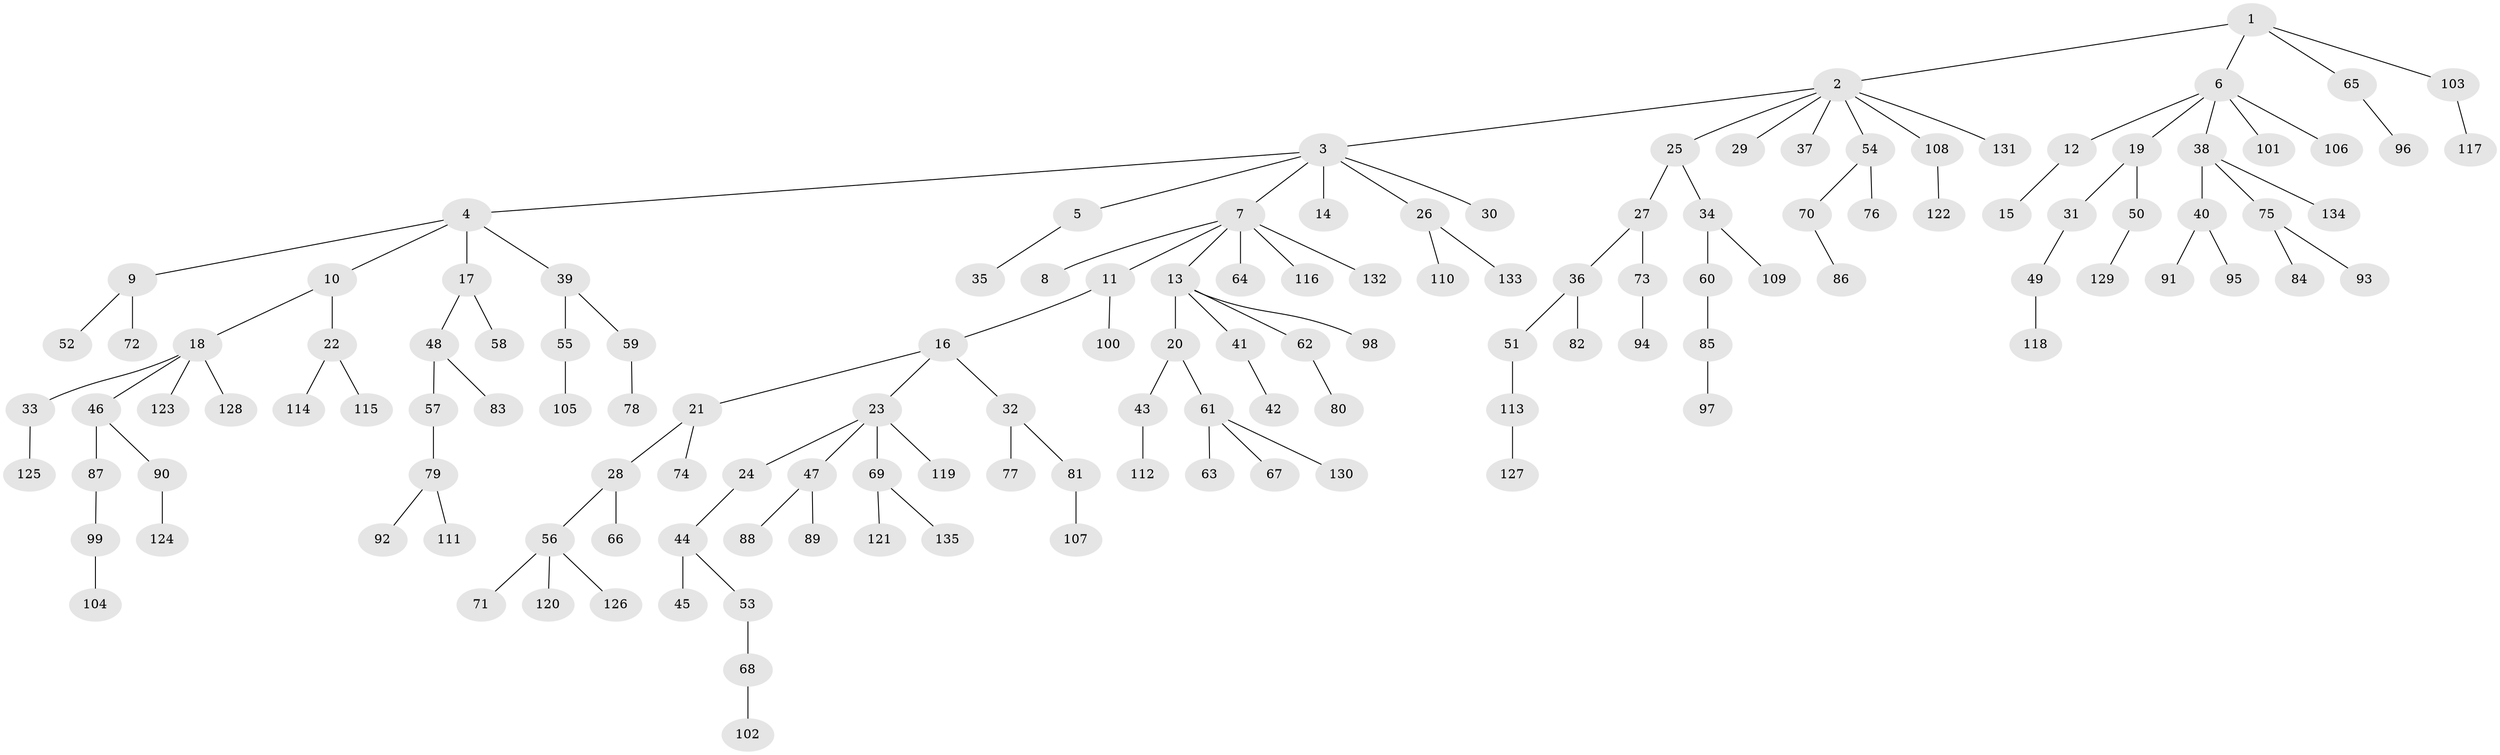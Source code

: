 // coarse degree distribution, {4: 0.06097560975609756, 7: 0.012195121951219513, 6: 0.024390243902439025, 5: 0.024390243902439025, 1: 0.4878048780487805, 3: 0.10975609756097561, 2: 0.2804878048780488}
// Generated by graph-tools (version 1.1) at 2025/51/03/04/25 22:51:40]
// undirected, 135 vertices, 134 edges
graph export_dot {
  node [color=gray90,style=filled];
  1;
  2;
  3;
  4;
  5;
  6;
  7;
  8;
  9;
  10;
  11;
  12;
  13;
  14;
  15;
  16;
  17;
  18;
  19;
  20;
  21;
  22;
  23;
  24;
  25;
  26;
  27;
  28;
  29;
  30;
  31;
  32;
  33;
  34;
  35;
  36;
  37;
  38;
  39;
  40;
  41;
  42;
  43;
  44;
  45;
  46;
  47;
  48;
  49;
  50;
  51;
  52;
  53;
  54;
  55;
  56;
  57;
  58;
  59;
  60;
  61;
  62;
  63;
  64;
  65;
  66;
  67;
  68;
  69;
  70;
  71;
  72;
  73;
  74;
  75;
  76;
  77;
  78;
  79;
  80;
  81;
  82;
  83;
  84;
  85;
  86;
  87;
  88;
  89;
  90;
  91;
  92;
  93;
  94;
  95;
  96;
  97;
  98;
  99;
  100;
  101;
  102;
  103;
  104;
  105;
  106;
  107;
  108;
  109;
  110;
  111;
  112;
  113;
  114;
  115;
  116;
  117;
  118;
  119;
  120;
  121;
  122;
  123;
  124;
  125;
  126;
  127;
  128;
  129;
  130;
  131;
  132;
  133;
  134;
  135;
  1 -- 2;
  1 -- 6;
  1 -- 65;
  1 -- 103;
  2 -- 3;
  2 -- 25;
  2 -- 29;
  2 -- 37;
  2 -- 54;
  2 -- 108;
  2 -- 131;
  3 -- 4;
  3 -- 5;
  3 -- 7;
  3 -- 14;
  3 -- 26;
  3 -- 30;
  4 -- 9;
  4 -- 10;
  4 -- 17;
  4 -- 39;
  5 -- 35;
  6 -- 12;
  6 -- 19;
  6 -- 38;
  6 -- 101;
  6 -- 106;
  7 -- 8;
  7 -- 11;
  7 -- 13;
  7 -- 64;
  7 -- 116;
  7 -- 132;
  9 -- 52;
  9 -- 72;
  10 -- 18;
  10 -- 22;
  11 -- 16;
  11 -- 100;
  12 -- 15;
  13 -- 20;
  13 -- 41;
  13 -- 62;
  13 -- 98;
  16 -- 21;
  16 -- 23;
  16 -- 32;
  17 -- 48;
  17 -- 58;
  18 -- 33;
  18 -- 46;
  18 -- 123;
  18 -- 128;
  19 -- 31;
  19 -- 50;
  20 -- 43;
  20 -- 61;
  21 -- 28;
  21 -- 74;
  22 -- 114;
  22 -- 115;
  23 -- 24;
  23 -- 47;
  23 -- 69;
  23 -- 119;
  24 -- 44;
  25 -- 27;
  25 -- 34;
  26 -- 110;
  26 -- 133;
  27 -- 36;
  27 -- 73;
  28 -- 56;
  28 -- 66;
  31 -- 49;
  32 -- 77;
  32 -- 81;
  33 -- 125;
  34 -- 60;
  34 -- 109;
  36 -- 51;
  36 -- 82;
  38 -- 40;
  38 -- 75;
  38 -- 134;
  39 -- 55;
  39 -- 59;
  40 -- 91;
  40 -- 95;
  41 -- 42;
  43 -- 112;
  44 -- 45;
  44 -- 53;
  46 -- 87;
  46 -- 90;
  47 -- 88;
  47 -- 89;
  48 -- 57;
  48 -- 83;
  49 -- 118;
  50 -- 129;
  51 -- 113;
  53 -- 68;
  54 -- 70;
  54 -- 76;
  55 -- 105;
  56 -- 71;
  56 -- 120;
  56 -- 126;
  57 -- 79;
  59 -- 78;
  60 -- 85;
  61 -- 63;
  61 -- 67;
  61 -- 130;
  62 -- 80;
  65 -- 96;
  68 -- 102;
  69 -- 121;
  69 -- 135;
  70 -- 86;
  73 -- 94;
  75 -- 84;
  75 -- 93;
  79 -- 92;
  79 -- 111;
  81 -- 107;
  85 -- 97;
  87 -- 99;
  90 -- 124;
  99 -- 104;
  103 -- 117;
  108 -- 122;
  113 -- 127;
}
